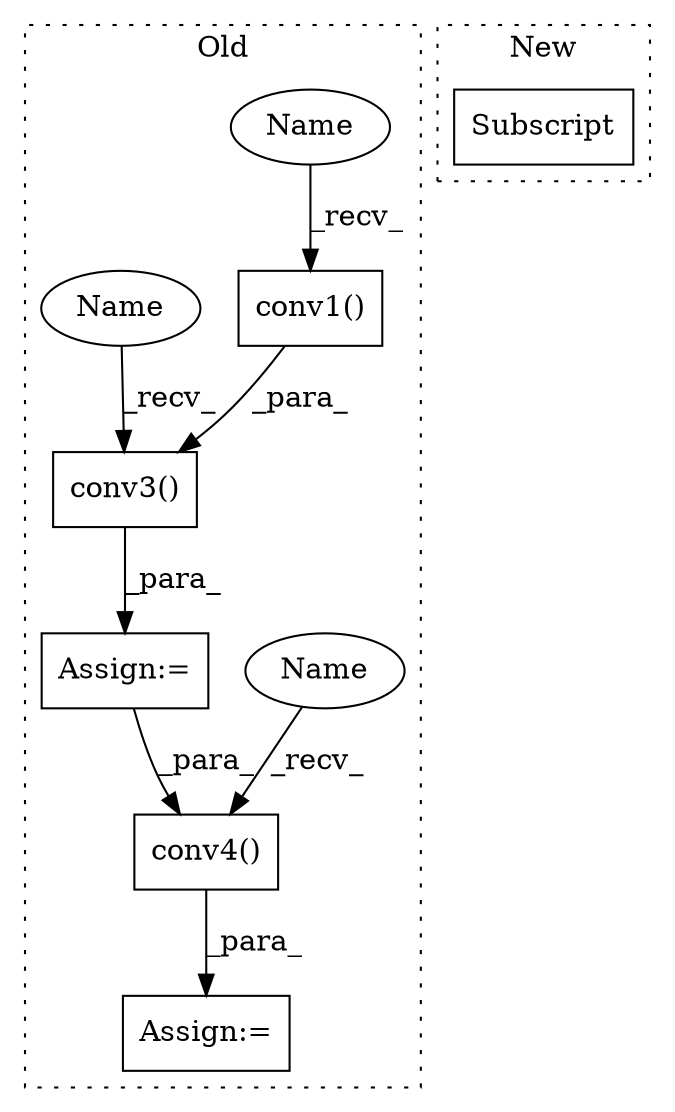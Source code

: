 digraph G {
subgraph cluster0 {
1 [label="conv4()" a="75" s="1838,1850" l="11,1" shape="box"];
3 [label="conv1()" a="75" s="1607,1619" l="11,1" shape="box"];
4 [label="conv3()" a="75" s="1761,1773" l="11,1" shape="box"];
5 [label="Assign:=" a="68" s="1823" l="3" shape="box"];
6 [label="Assign:=" a="68" s="1785" l="3" shape="box"];
7 [label="Name" a="87" s="1838" l="4" shape="ellipse"];
8 [label="Name" a="87" s="1607" l="4" shape="ellipse"];
9 [label="Name" a="87" s="1761" l="4" shape="ellipse"];
label = "Old";
style="dotted";
}
subgraph cluster1 {
2 [label="Subscript" a="63" s="890,0" l="33,0" shape="box"];
label = "New";
style="dotted";
}
1 -> 5 [label="_para_"];
3 -> 4 [label="_para_"];
4 -> 6 [label="_para_"];
6 -> 1 [label="_para_"];
7 -> 1 [label="_recv_"];
8 -> 3 [label="_recv_"];
9 -> 4 [label="_recv_"];
}